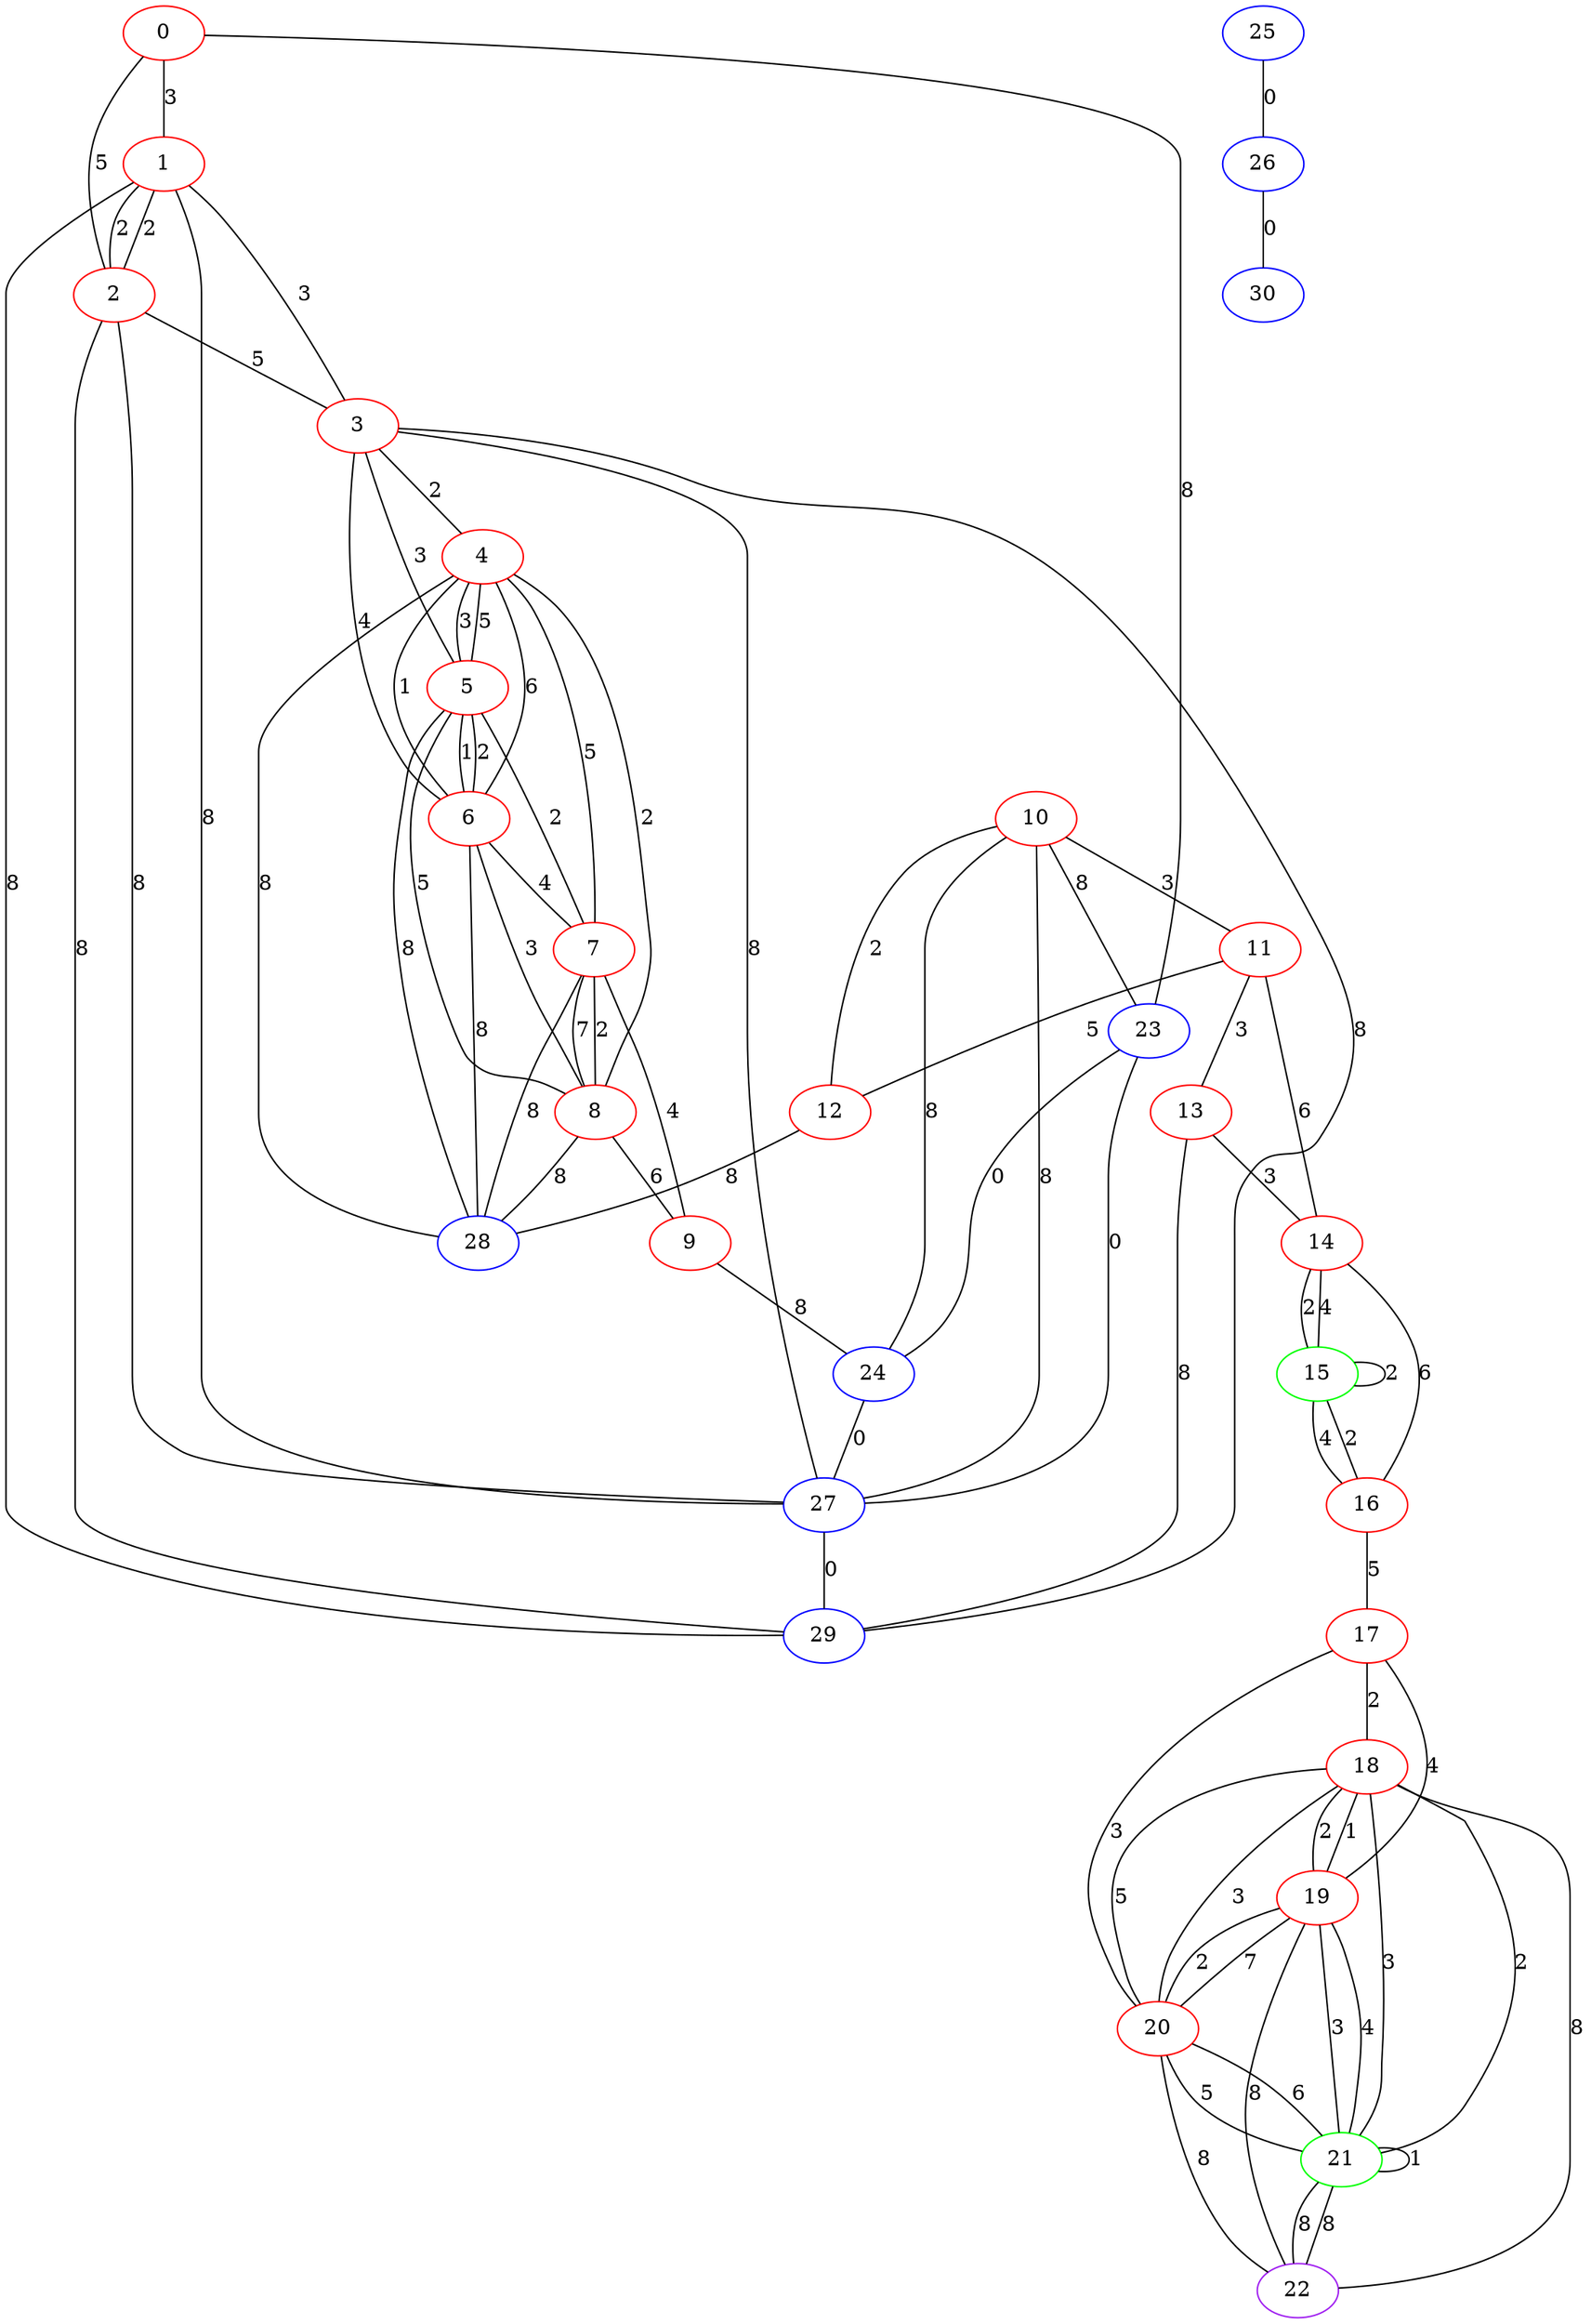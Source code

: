 graph "" {
0 [color=red, weight=1];
1 [color=red, weight=1];
2 [color=red, weight=1];
3 [color=red, weight=1];
4 [color=red, weight=1];
5 [color=red, weight=1];
6 [color=red, weight=1];
7 [color=red, weight=1];
8 [color=red, weight=1];
9 [color=red, weight=1];
10 [color=red, weight=1];
11 [color=red, weight=1];
12 [color=red, weight=1];
13 [color=red, weight=1];
14 [color=red, weight=1];
15 [color=green, weight=2];
16 [color=red, weight=1];
17 [color=red, weight=1];
18 [color=red, weight=1];
19 [color=red, weight=1];
20 [color=red, weight=1];
21 [color=green, weight=2];
22 [color=purple, weight=4];
23 [color=blue, weight=3];
24 [color=blue, weight=3];
25 [color=blue, weight=3];
26 [color=blue, weight=3];
27 [color=blue, weight=3];
28 [color=blue, weight=3];
29 [color=blue, weight=3];
30 [color=blue, weight=3];
0 -- 1  [key=0, label=3];
0 -- 2  [key=0, label=5];
0 -- 23  [key=0, label=8];
1 -- 27  [key=0, label=8];
1 -- 2  [key=0, label=2];
1 -- 2  [key=1, label=2];
1 -- 3  [key=0, label=3];
1 -- 29  [key=0, label=8];
2 -- 3  [key=0, label=5];
2 -- 29  [key=0, label=8];
2 -- 27  [key=0, label=8];
3 -- 4  [key=0, label=2];
3 -- 5  [key=0, label=3];
3 -- 6  [key=0, label=4];
3 -- 27  [key=0, label=8];
3 -- 29  [key=0, label=8];
4 -- 5  [key=0, label=5];
4 -- 5  [key=1, label=3];
4 -- 6  [key=0, label=6];
4 -- 6  [key=1, label=1];
4 -- 7  [key=0, label=5];
4 -- 8  [key=0, label=2];
4 -- 28  [key=0, label=8];
5 -- 6  [key=0, label=1];
5 -- 6  [key=1, label=2];
5 -- 7  [key=0, label=2];
5 -- 8  [key=0, label=5];
5 -- 28  [key=0, label=8];
6 -- 7  [key=0, label=4];
6 -- 8  [key=0, label=3];
6 -- 28  [key=0, label=8];
7 -- 8  [key=0, label=2];
7 -- 8  [key=1, label=7];
7 -- 9  [key=0, label=4];
7 -- 28  [key=0, label=8];
8 -- 9  [key=0, label=6];
8 -- 28  [key=0, label=8];
9 -- 24  [key=0, label=8];
10 -- 24  [key=0, label=8];
10 -- 27  [key=0, label=8];
10 -- 11  [key=0, label=3];
10 -- 12  [key=0, label=2];
10 -- 23  [key=0, label=8];
11 -- 12  [key=0, label=5];
11 -- 13  [key=0, label=3];
11 -- 14  [key=0, label=6];
12 -- 28  [key=0, label=8];
13 -- 29  [key=0, label=8];
13 -- 14  [key=0, label=3];
14 -- 16  [key=0, label=6];
14 -- 15  [key=0, label=2];
14 -- 15  [key=1, label=4];
15 -- 16  [key=0, label=4];
15 -- 16  [key=1, label=2];
15 -- 15  [key=0, label=2];
16 -- 17  [key=0, label=5];
17 -- 18  [key=0, label=2];
17 -- 19  [key=0, label=4];
17 -- 20  [key=0, label=3];
18 -- 19  [key=0, label=2];
18 -- 19  [key=1, label=1];
18 -- 20  [key=0, label=5];
18 -- 20  [key=1, label=3];
18 -- 21  [key=0, label=2];
18 -- 21  [key=1, label=3];
18 -- 22  [key=0, label=8];
19 -- 20  [key=0, label=7];
19 -- 20  [key=1, label=2];
19 -- 21  [key=0, label=3];
19 -- 21  [key=1, label=4];
19 -- 22  [key=0, label=8];
20 -- 21  [key=0, label=5];
20 -- 21  [key=1, label=6];
20 -- 22  [key=0, label=8];
21 -- 21  [key=0, label=1];
21 -- 22  [key=0, label=8];
21 -- 22  [key=1, label=8];
23 -- 24  [key=0, label=0];
23 -- 27  [key=0, label=0];
24 -- 27  [key=0, label=0];
25 -- 26  [key=0, label=0];
26 -- 30  [key=0, label=0];
27 -- 29  [key=0, label=0];
}
